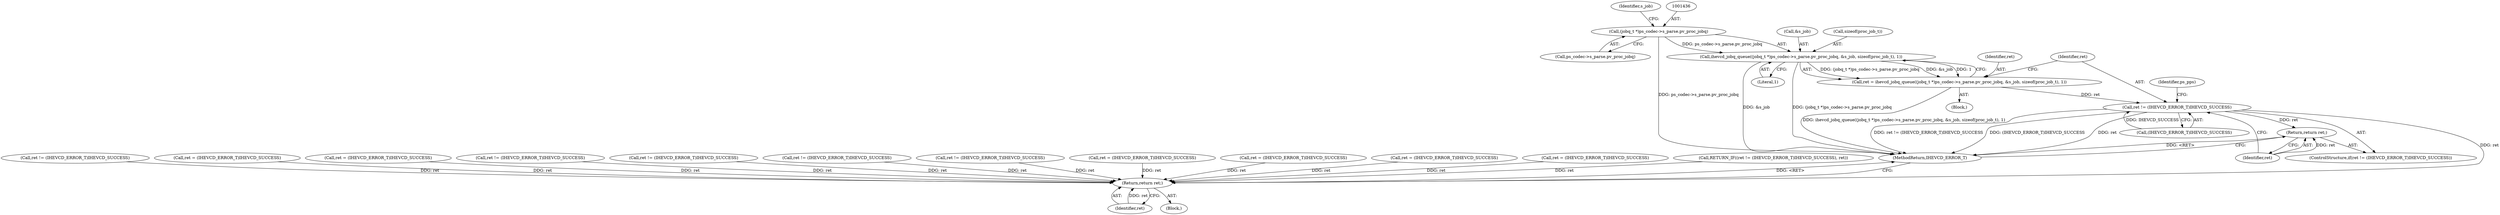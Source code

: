 digraph "0_Android_2b9fb0c2074d370a254b35e2489de2d94943578d@pointer" {
"1001435" [label="(Call,(jobq_t *)ps_codec->s_parse.pv_proc_jobq)"];
"1001434" [label="(Call,ihevcd_jobq_queue((jobq_t *)ps_codec->s_parse.pv_proc_jobq, &s_job, sizeof(proc_job_t), 1))"];
"1001432" [label="(Call,ret = ihevcd_jobq_queue((jobq_t *)ps_codec->s_parse.pv_proc_jobq, &s_job, sizeof(proc_job_t), 1))"];
"1001448" [label="(Call,ret != (IHEVCD_ERROR_T)IHEVCD_SUCCESS)"];
"1001453" [label="(Return,return ret;)"];
"1005289" [label="(Return,return ret;)"];
"1001866" [label="(Call,ret != (IHEVCD_ERROR_T)IHEVCD_SUCCESS)"];
"1001449" [label="(Identifier,ret)"];
"1000191" [label="(Call,ret = (IHEVCD_ERROR_T)IHEVCD_SUCCESS)"];
"1001447" [label="(ControlStructure,if(ret != (IHEVCD_ERROR_T)IHEVCD_SUCCESS))"];
"1001444" [label="(Call,sizeof(proc_job_t))"];
"1001450" [label="(Call,(IHEVCD_ERROR_T)IHEVCD_SUCCESS)"];
"1001024" [label="(Call,ret = (IHEVCD_ERROR_T)IHEVCD_SUCCESS)"];
"1001437" [label="(Call,ps_codec->s_parse.pv_proc_jobq)"];
"1001649" [label="(Call,ret != (IHEVCD_ERROR_T)IHEVCD_SUCCESS)"];
"1001448" [label="(Call,ret != (IHEVCD_ERROR_T)IHEVCD_SUCCESS)"];
"1001010" [label="(Call,ret != (IHEVCD_ERROR_T)IHEVCD_SUCCESS)"];
"1005291" [label="(MethodReturn,IHEVCD_ERROR_T)"];
"1001329" [label="(Call,ret != (IHEVCD_ERROR_T)IHEVCD_SUCCESS)"];
"1001442" [label="(Call,&s_job)"];
"1001523" [label="(Identifier,ps_pps)"];
"1005290" [label="(Identifier,ret)"];
"1005289" [label="(Return,return ret;)"];
"1001433" [label="(Identifier,ret)"];
"1001432" [label="(Call,ret = ihevcd_jobq_queue((jobq_t *)ps_codec->s_parse.pv_proc_jobq, &s_job, sizeof(proc_job_t), 1))"];
"1001600" [label="(Call,ret != (IHEVCD_ERROR_T)IHEVCD_SUCCESS)"];
"1001454" [label="(Identifier,ret)"];
"1001446" [label="(Literal,1)"];
"1001434" [label="(Call,ihevcd_jobq_queue((jobq_t *)ps_codec->s_parse.pv_proc_jobq, &s_job, sizeof(proc_job_t), 1))"];
"1001614" [label="(Call,ret = (IHEVCD_ERROR_T)IHEVCD_SUCCESS)"];
"1001443" [label="(Identifier,s_job)"];
"1001363" [label="(Block,)"];
"1001343" [label="(Call,ret = (IHEVCD_ERROR_T)IHEVCD_SUCCESS)"];
"1001663" [label="(Call,ret = (IHEVCD_ERROR_T)IHEVCD_SUCCESS)"];
"1001435" [label="(Call,(jobq_t *)ps_codec->s_parse.pv_proc_jobq)"];
"1002158" [label="(Call,ret = (IHEVCD_ERROR_T)IHEVCD_SUCCESS)"];
"1000189" [label="(Block,)"];
"1001453" [label="(Return,return ret;)"];
"1000510" [label="(Call,RETURN_IF((ret != (IHEVCD_ERROR_T)IHEVCD_SUCCESS), ret))"];
"1001435" -> "1001434"  [label="AST: "];
"1001435" -> "1001437"  [label="CFG: "];
"1001436" -> "1001435"  [label="AST: "];
"1001437" -> "1001435"  [label="AST: "];
"1001443" -> "1001435"  [label="CFG: "];
"1001435" -> "1005291"  [label="DDG: ps_codec->s_parse.pv_proc_jobq"];
"1001435" -> "1001434"  [label="DDG: ps_codec->s_parse.pv_proc_jobq"];
"1001434" -> "1001432"  [label="AST: "];
"1001434" -> "1001446"  [label="CFG: "];
"1001442" -> "1001434"  [label="AST: "];
"1001444" -> "1001434"  [label="AST: "];
"1001446" -> "1001434"  [label="AST: "];
"1001432" -> "1001434"  [label="CFG: "];
"1001434" -> "1005291"  [label="DDG: (jobq_t *)ps_codec->s_parse.pv_proc_jobq"];
"1001434" -> "1005291"  [label="DDG: &s_job"];
"1001434" -> "1001432"  [label="DDG: (jobq_t *)ps_codec->s_parse.pv_proc_jobq"];
"1001434" -> "1001432"  [label="DDG: &s_job"];
"1001434" -> "1001432"  [label="DDG: 1"];
"1001432" -> "1001363"  [label="AST: "];
"1001433" -> "1001432"  [label="AST: "];
"1001449" -> "1001432"  [label="CFG: "];
"1001432" -> "1005291"  [label="DDG: ihevcd_jobq_queue((jobq_t *)ps_codec->s_parse.pv_proc_jobq, &s_job, sizeof(proc_job_t), 1)"];
"1001432" -> "1001448"  [label="DDG: ret"];
"1001448" -> "1001447"  [label="AST: "];
"1001448" -> "1001450"  [label="CFG: "];
"1001449" -> "1001448"  [label="AST: "];
"1001450" -> "1001448"  [label="AST: "];
"1001454" -> "1001448"  [label="CFG: "];
"1001523" -> "1001448"  [label="CFG: "];
"1001448" -> "1005291"  [label="DDG: ret"];
"1001448" -> "1005291"  [label="DDG: ret != (IHEVCD_ERROR_T)IHEVCD_SUCCESS"];
"1001448" -> "1005291"  [label="DDG: (IHEVCD_ERROR_T)IHEVCD_SUCCESS"];
"1001450" -> "1001448"  [label="DDG: IHEVCD_SUCCESS"];
"1001448" -> "1001453"  [label="DDG: ret"];
"1001448" -> "1005289"  [label="DDG: ret"];
"1001453" -> "1001447"  [label="AST: "];
"1001453" -> "1001454"  [label="CFG: "];
"1001454" -> "1001453"  [label="AST: "];
"1005291" -> "1001453"  [label="CFG: "];
"1001453" -> "1005291"  [label="DDG: <RET>"];
"1001454" -> "1001453"  [label="DDG: ret"];
"1005289" -> "1000189"  [label="AST: "];
"1005289" -> "1005290"  [label="CFG: "];
"1005290" -> "1005289"  [label="AST: "];
"1005291" -> "1005289"  [label="CFG: "];
"1005289" -> "1005291"  [label="DDG: <RET>"];
"1005290" -> "1005289"  [label="DDG: ret"];
"1001329" -> "1005289"  [label="DDG: ret"];
"1000510" -> "1005289"  [label="DDG: ret"];
"1002158" -> "1005289"  [label="DDG: ret"];
"1001343" -> "1005289"  [label="DDG: ret"];
"1001866" -> "1005289"  [label="DDG: ret"];
"1001010" -> "1005289"  [label="DDG: ret"];
"1001600" -> "1005289"  [label="DDG: ret"];
"1000191" -> "1005289"  [label="DDG: ret"];
"1001614" -> "1005289"  [label="DDG: ret"];
"1001649" -> "1005289"  [label="DDG: ret"];
"1001024" -> "1005289"  [label="DDG: ret"];
"1001663" -> "1005289"  [label="DDG: ret"];
}
